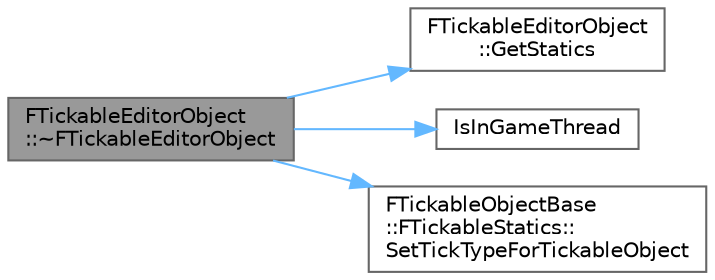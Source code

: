 digraph "FTickableEditorObject::~FTickableEditorObject"
{
 // INTERACTIVE_SVG=YES
 // LATEX_PDF_SIZE
  bgcolor="transparent";
  edge [fontname=Helvetica,fontsize=10,labelfontname=Helvetica,labelfontsize=10];
  node [fontname=Helvetica,fontsize=10,shape=box,height=0.2,width=0.4];
  rankdir="LR";
  Node1 [id="Node000001",label="FTickableEditorObject\l::~FTickableEditorObject",height=0.2,width=0.4,color="gray40", fillcolor="grey60", style="filled", fontcolor="black",tooltip="Removes this instance from the static array of tickable objects."];
  Node1 -> Node2 [id="edge1_Node000001_Node000002",color="steelblue1",style="solid",tooltip=" "];
  Node2 [id="Node000002",label="FTickableEditorObject\l::GetStatics",height=0.2,width=0.4,color="grey40", fillcolor="white", style="filled",URL="$d5/d90/classFTickableEditorObject.html#a54ab3c3dc2998066b53c5b4ad5472af0",tooltip="Returns the tracking struct for this type."];
  Node1 -> Node3 [id="edge2_Node000001_Node000003",color="steelblue1",style="solid",tooltip=" "];
  Node3 [id="Node000003",label="IsInGameThread",height=0.2,width=0.4,color="grey40", fillcolor="white", style="filled",URL="$d5/d8c/CoreGlobals_8h.html#aef9b701034d58fd883a90af440707365",tooltip=" "];
  Node1 -> Node4 [id="edge3_Node000001_Node000004",color="steelblue1",style="solid",tooltip=" "];
  Node4 [id="Node000004",label="FTickableObjectBase\l::FTickableStatics::\lSetTickTypeForTickableObject",height=0.2,width=0.4,color="grey40", fillcolor="white", style="filled",URL="$d0/d95/structFTickableObjectBase_1_1FTickableStatics.html#a94c8a77cc33df9e0289ccd461e0be35f",tooltip="Call from anywhere to lock critical sections and set the tick type for an object which could modify b..."];
}
